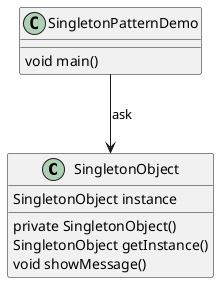 @startuml Singleton Pattern

class SingletonObject
{
  SingletonObject instance

  private SingletonObject()
  SingletonObject getInstance()
  void showMessage()
}

SingletonPatternDemo --> SingletonObject : ask
class SingletonPatternDemo
{
  void main()
}

@enduml